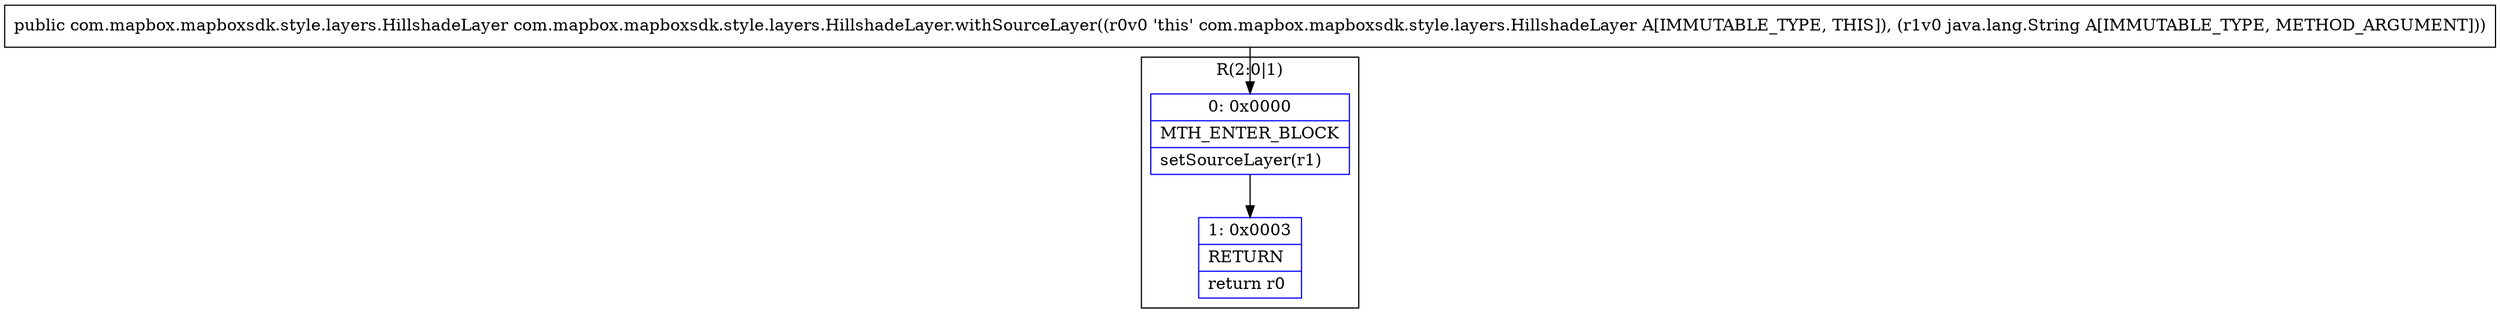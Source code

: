 digraph "CFG forcom.mapbox.mapboxsdk.style.layers.HillshadeLayer.withSourceLayer(Ljava\/lang\/String;)Lcom\/mapbox\/mapboxsdk\/style\/layers\/HillshadeLayer;" {
subgraph cluster_Region_2113386627 {
label = "R(2:0|1)";
node [shape=record,color=blue];
Node_0 [shape=record,label="{0\:\ 0x0000|MTH_ENTER_BLOCK\l|setSourceLayer(r1)\l}"];
Node_1 [shape=record,label="{1\:\ 0x0003|RETURN\l|return r0\l}"];
}
MethodNode[shape=record,label="{public com.mapbox.mapboxsdk.style.layers.HillshadeLayer com.mapbox.mapboxsdk.style.layers.HillshadeLayer.withSourceLayer((r0v0 'this' com.mapbox.mapboxsdk.style.layers.HillshadeLayer A[IMMUTABLE_TYPE, THIS]), (r1v0 java.lang.String A[IMMUTABLE_TYPE, METHOD_ARGUMENT])) }"];
MethodNode -> Node_0;
Node_0 -> Node_1;
}

